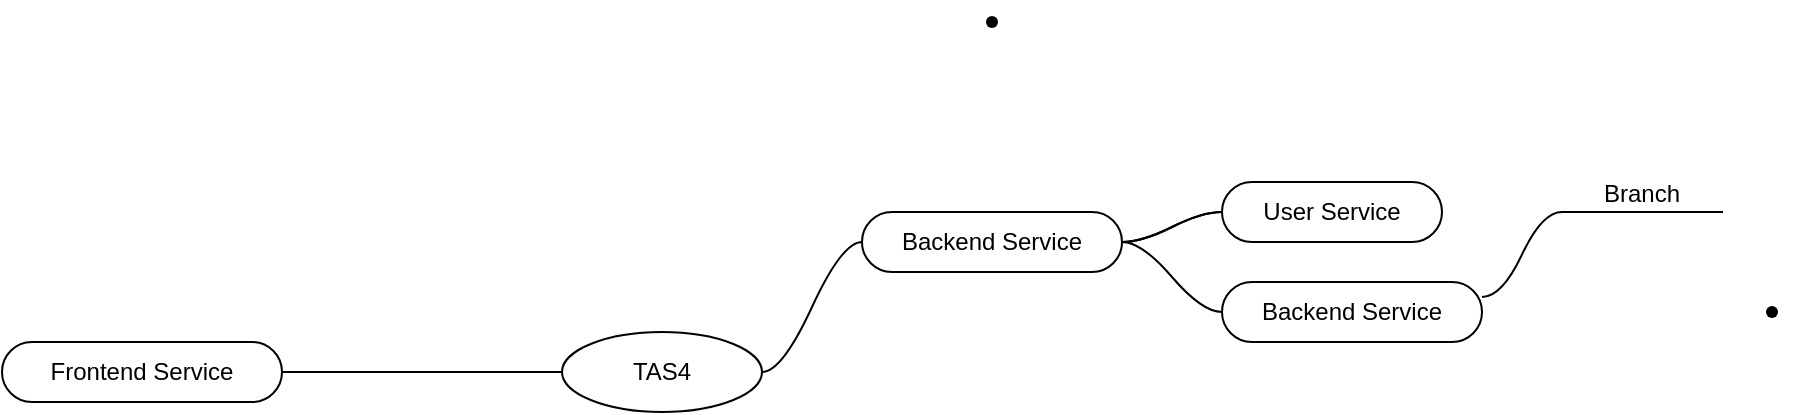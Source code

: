 <mxfile version="21.5.2" type="github">
  <diagram name="페이지-1" id="doJ061oWCGmKYhPB6P8c">
    <mxGraphModel dx="954" dy="591" grid="1" gridSize="10" guides="1" tooltips="1" connect="1" arrows="1" fold="1" page="1" pageScale="1" pageWidth="827" pageHeight="1169" math="0" shadow="0">
      <root>
        <mxCell id="0" />
        <mxCell id="1" parent="0" />
        <mxCell id="yip4UHMDHwu3EH6l29Ut-1" value="TAS4" style="ellipse;whiteSpace=wrap;html=1;align=center;newEdgeStyle={&quot;edgeStyle&quot;:&quot;entityRelationEdgeStyle&quot;,&quot;startArrow&quot;:&quot;none&quot;,&quot;endArrow&quot;:&quot;none&quot;,&quot;segment&quot;:10,&quot;curved&quot;:1,&quot;sourcePerimeterSpacing&quot;:0,&quot;targetPerimeterSpacing&quot;:0};treeFolding=1;treeMoving=1;" vertex="1" parent="1">
          <mxGeometry x="350" y="265" width="100" height="40" as="geometry" />
        </mxCell>
        <mxCell id="yip4UHMDHwu3EH6l29Ut-8" value="" style="edgeStyle=entityRelationEdgeStyle;rounded=0;orthogonalLoop=1;jettySize=auto;html=1;startArrow=none;endArrow=none;segment=10;curved=1;sourcePerimeterSpacing=0;targetPerimeterSpacing=0;" edge="1" parent="1" source="yip4UHMDHwu3EH6l29Ut-2" target="yip4UHMDHwu3EH6l29Ut-6">
          <mxGeometry relative="1" as="geometry" />
        </mxCell>
        <mxCell id="yip4UHMDHwu3EH6l29Ut-11" value="" style="edgeStyle=entityRelationEdgeStyle;rounded=0;orthogonalLoop=1;jettySize=auto;html=1;startArrow=none;endArrow=none;segment=10;curved=1;sourcePerimeterSpacing=0;targetPerimeterSpacing=0;" edge="1" parent="1" source="yip4UHMDHwu3EH6l29Ut-2" target="yip4UHMDHwu3EH6l29Ut-6">
          <mxGeometry relative="1" as="geometry" />
        </mxCell>
        <mxCell id="yip4UHMDHwu3EH6l29Ut-13" value="" style="edgeStyle=entityRelationEdgeStyle;rounded=0;orthogonalLoop=1;jettySize=auto;html=1;startArrow=none;endArrow=none;segment=10;curved=1;sourcePerimeterSpacing=0;targetPerimeterSpacing=0;" edge="1" parent="1" source="yip4UHMDHwu3EH6l29Ut-2" target="yip4UHMDHwu3EH6l29Ut-12">
          <mxGeometry relative="1" as="geometry" />
        </mxCell>
        <mxCell id="yip4UHMDHwu3EH6l29Ut-2" value="Backend Service" style="whiteSpace=wrap;html=1;rounded=1;arcSize=50;align=center;verticalAlign=middle;strokeWidth=1;autosize=1;spacing=4;treeFolding=1;treeMoving=1;newEdgeStyle={&quot;edgeStyle&quot;:&quot;entityRelationEdgeStyle&quot;,&quot;startArrow&quot;:&quot;none&quot;,&quot;endArrow&quot;:&quot;none&quot;,&quot;segment&quot;:10,&quot;curved&quot;:1,&quot;sourcePerimeterSpacing&quot;:0,&quot;targetPerimeterSpacing&quot;:0};" vertex="1" parent="1">
          <mxGeometry x="500" y="205" width="130" height="30" as="geometry" />
        </mxCell>
        <mxCell id="yip4UHMDHwu3EH6l29Ut-3" value="" style="edgeStyle=entityRelationEdgeStyle;startArrow=none;endArrow=none;segment=10;curved=1;sourcePerimeterSpacing=0;targetPerimeterSpacing=0;rounded=0;exitX=1;exitY=0.5;exitDx=0;exitDy=0;" edge="1" target="yip4UHMDHwu3EH6l29Ut-2" parent="1" source="yip4UHMDHwu3EH6l29Ut-1">
          <mxGeometry relative="1" as="geometry">
            <mxPoint x="450" y="252" as="sourcePoint" />
            <Array as="points">
              <mxPoint x="440" y="260" />
              <mxPoint x="440" y="240" />
            </Array>
          </mxGeometry>
        </mxCell>
        <mxCell id="yip4UHMDHwu3EH6l29Ut-4" value="Frontend Service" style="whiteSpace=wrap;html=1;rounded=1;arcSize=50;align=center;verticalAlign=middle;strokeWidth=1;autosize=1;spacing=4;treeFolding=1;treeMoving=1;newEdgeStyle={&quot;edgeStyle&quot;:&quot;entityRelationEdgeStyle&quot;,&quot;startArrow&quot;:&quot;none&quot;,&quot;endArrow&quot;:&quot;none&quot;,&quot;segment&quot;:10,&quot;curved&quot;:1,&quot;sourcePerimeterSpacing&quot;:0,&quot;targetPerimeterSpacing&quot;:0};" vertex="1" parent="1">
          <mxGeometry x="70" y="270" width="140" height="30" as="geometry" />
        </mxCell>
        <mxCell id="yip4UHMDHwu3EH6l29Ut-5" value="" style="edgeStyle=entityRelationEdgeStyle;startArrow=none;endArrow=none;segment=10;curved=1;sourcePerimeterSpacing=0;targetPerimeterSpacing=0;rounded=0;exitX=0;exitY=0.5;exitDx=0;exitDy=0;" edge="1" target="yip4UHMDHwu3EH6l29Ut-4" parent="1" source="yip4UHMDHwu3EH6l29Ut-1">
          <mxGeometry relative="1" as="geometry">
            <mxPoint x="120" y="340" as="sourcePoint" />
          </mxGeometry>
        </mxCell>
        <mxCell id="yip4UHMDHwu3EH6l29Ut-6" value="User Service" style="whiteSpace=wrap;html=1;rounded=1;arcSize=50;align=center;verticalAlign=middle;strokeWidth=1;autosize=1;spacing=4;treeFolding=1;treeMoving=1;newEdgeStyle={&quot;edgeStyle&quot;:&quot;entityRelationEdgeStyle&quot;,&quot;startArrow&quot;:&quot;none&quot;,&quot;endArrow&quot;:&quot;none&quot;,&quot;segment&quot;:10,&quot;curved&quot;:1,&quot;sourcePerimeterSpacing&quot;:0,&quot;targetPerimeterSpacing&quot;:0};" vertex="1" parent="1">
          <mxGeometry x="680" y="190" width="110" height="30" as="geometry" />
        </mxCell>
        <mxCell id="yip4UHMDHwu3EH6l29Ut-9" value="" style="shape=waypoint;sketch=0;size=6;pointerEvents=1;points=[];fillColor=default;resizable=0;rotatable=0;perimeter=centerPerimeter;snapToPoint=1;rounded=1;arcSize=50;strokeWidth=1;spacing=4;" vertex="1" parent="1">
          <mxGeometry x="555" y="100" width="20" height="20" as="geometry" />
        </mxCell>
        <mxCell id="yip4UHMDHwu3EH6l29Ut-12" value="Backend Service" style="whiteSpace=wrap;html=1;rounded=1;arcSize=50;align=center;verticalAlign=middle;strokeWidth=1;autosize=1;spacing=4;treeFolding=1;treeMoving=1;newEdgeStyle={&quot;edgeStyle&quot;:&quot;entityRelationEdgeStyle&quot;,&quot;startArrow&quot;:&quot;none&quot;,&quot;endArrow&quot;:&quot;none&quot;,&quot;segment&quot;:10,&quot;curved&quot;:1,&quot;sourcePerimeterSpacing&quot;:0,&quot;targetPerimeterSpacing&quot;:0};" vertex="1" parent="1">
          <mxGeometry x="680" y="240" width="130" height="30" as="geometry" />
        </mxCell>
        <mxCell id="yip4UHMDHwu3EH6l29Ut-14" value="Branch" style="whiteSpace=wrap;html=1;shape=partialRectangle;top=0;left=0;bottom=1;right=0;points=[[0,1],[1,1]];fillColor=none;align=center;verticalAlign=bottom;routingCenterY=0.5;snapToPoint=1;recursiveResize=0;autosize=1;treeFolding=1;treeMoving=1;newEdgeStyle={&quot;edgeStyle&quot;:&quot;entityRelationEdgeStyle&quot;,&quot;startArrow&quot;:&quot;none&quot;,&quot;endArrow&quot;:&quot;none&quot;,&quot;segment&quot;:10,&quot;curved&quot;:1,&quot;sourcePerimeterSpacing&quot;:0,&quot;targetPerimeterSpacing&quot;:0};" vertex="1" parent="1">
          <mxGeometry x="850" y="175" width="80" height="30" as="geometry" />
        </mxCell>
        <mxCell id="yip4UHMDHwu3EH6l29Ut-15" value="" style="edgeStyle=entityRelationEdgeStyle;startArrow=none;endArrow=none;segment=10;curved=1;sourcePerimeterSpacing=0;targetPerimeterSpacing=0;rounded=0;exitX=1;exitY=0.25;exitDx=0;exitDy=0;" edge="1" target="yip4UHMDHwu3EH6l29Ut-14" parent="1" source="yip4UHMDHwu3EH6l29Ut-12">
          <mxGeometry relative="1" as="geometry">
            <mxPoint x="800" y="215" as="sourcePoint" />
          </mxGeometry>
        </mxCell>
        <mxCell id="yip4UHMDHwu3EH6l29Ut-18" value="" style="shape=waypoint;sketch=0;size=6;pointerEvents=1;points=[];fillColor=default;resizable=0;rotatable=0;perimeter=centerPerimeter;snapToPoint=1;rounded=1;arcSize=50;strokeWidth=1;spacing=4;" vertex="1" parent="1">
          <mxGeometry x="945" y="245" width="20" height="20" as="geometry" />
        </mxCell>
      </root>
    </mxGraphModel>
  </diagram>
</mxfile>
